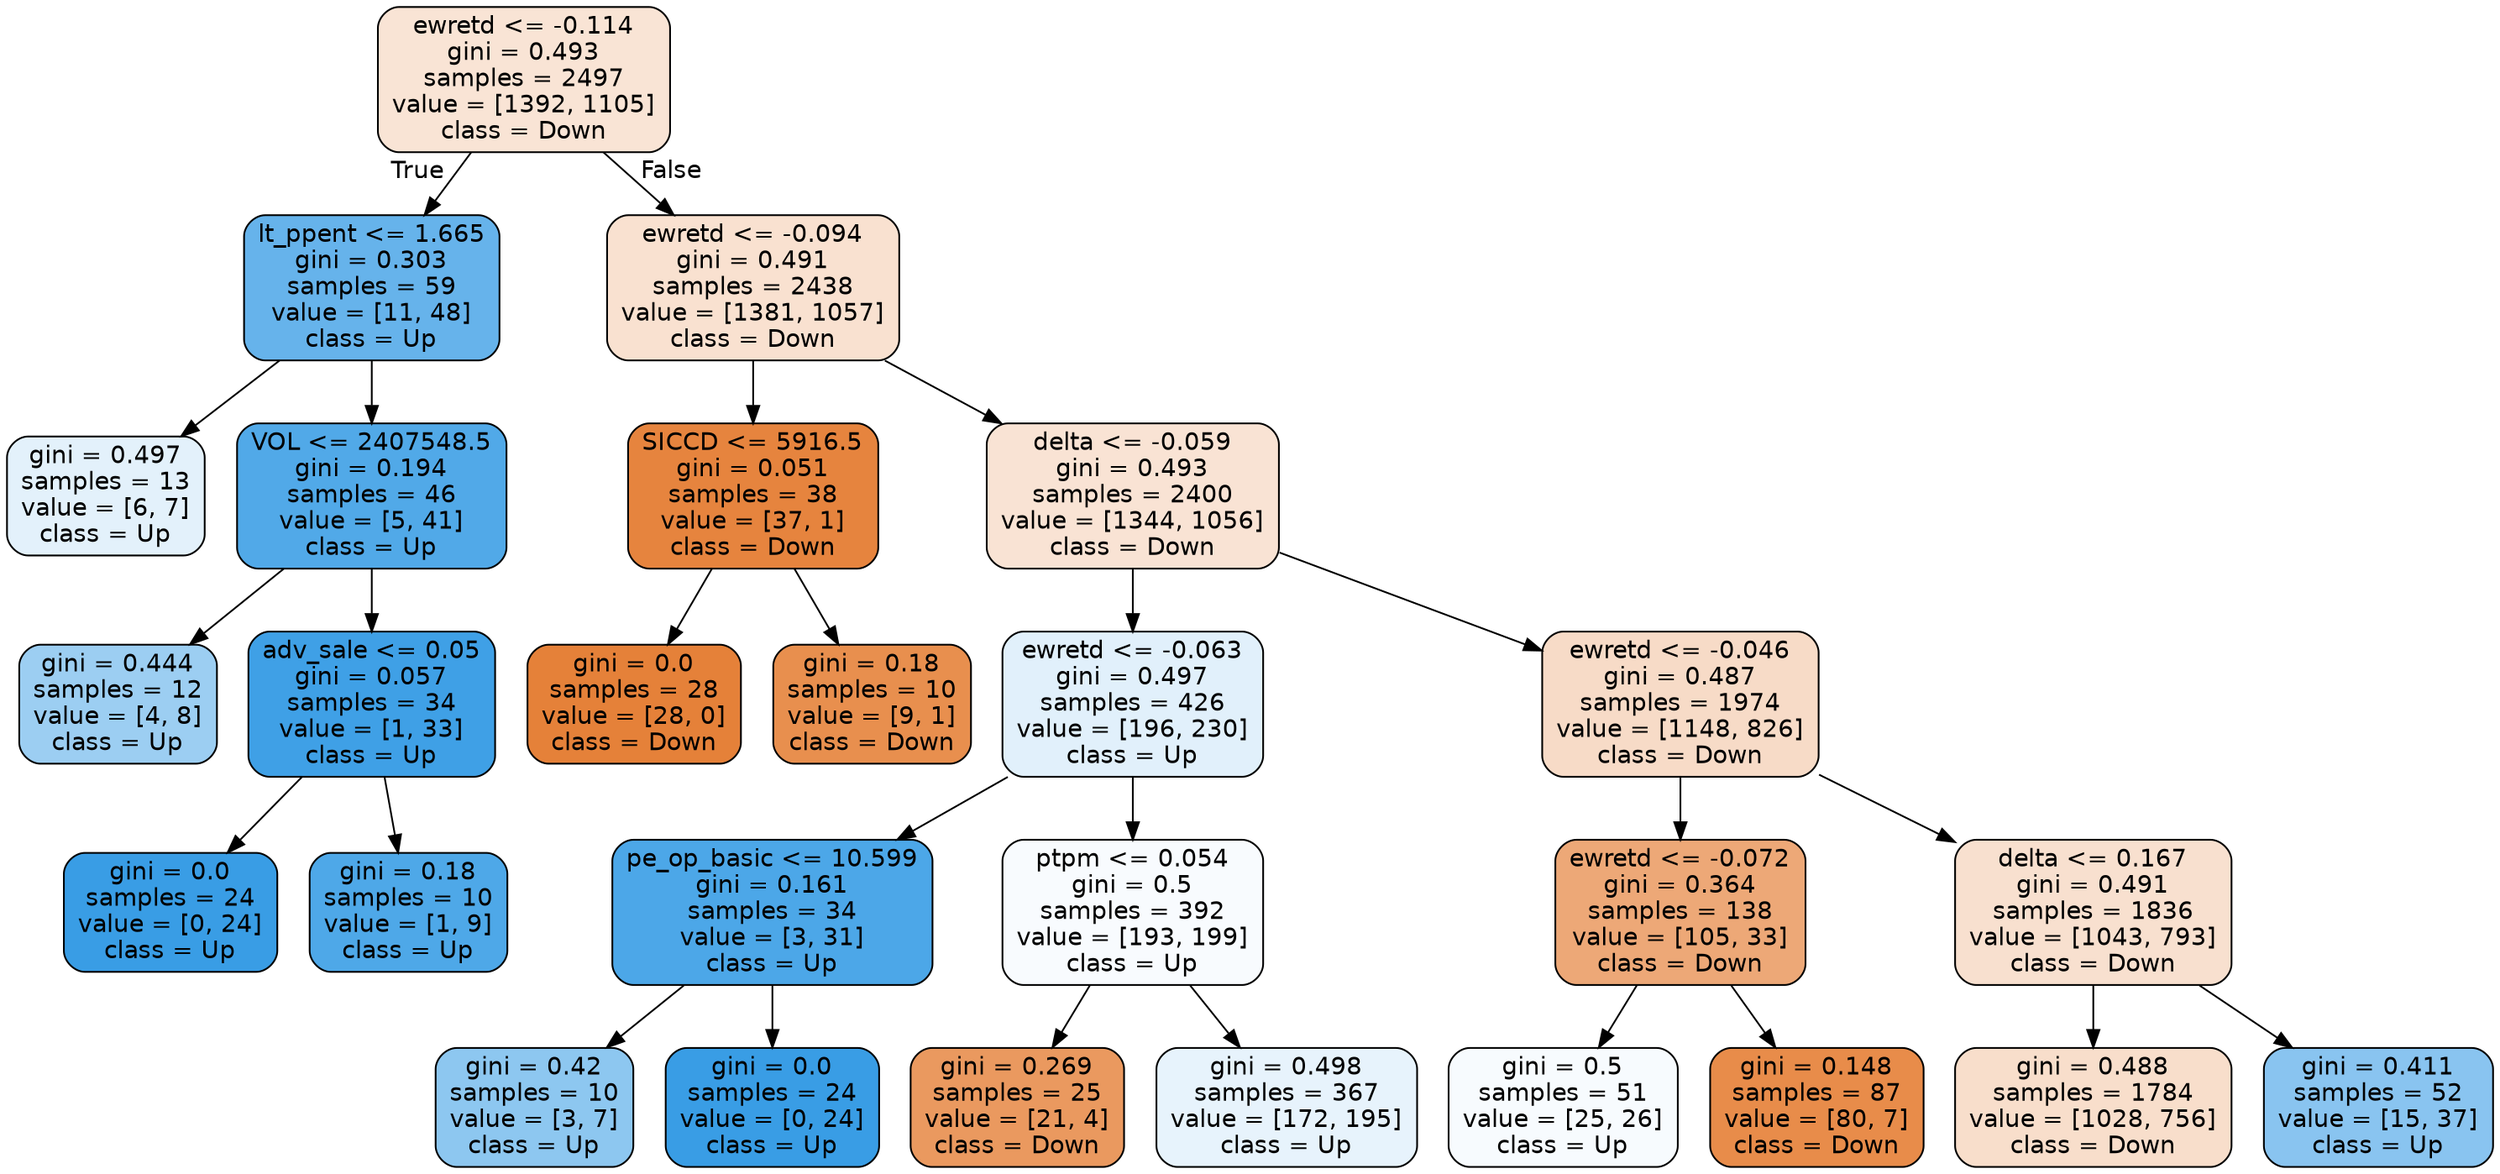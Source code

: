 digraph Tree {
node [shape=box, style="filled, rounded", color="black", fontname=helvetica] ;
edge [fontname=helvetica] ;
0 [label="ewretd <= -0.114\ngini = 0.493\nsamples = 2497\nvalue = [1392, 1105]\nclass = Down", fillcolor="#e5813935"] ;
1 [label="lt_ppent <= 1.665\ngini = 0.303\nsamples = 59\nvalue = [11, 48]\nclass = Up", fillcolor="#399de5c5"] ;
0 -> 1 [labeldistance=2.5, labelangle=45, headlabel="True"] ;
2 [label="gini = 0.497\nsamples = 13\nvalue = [6, 7]\nclass = Up", fillcolor="#399de524"] ;
1 -> 2 ;
3 [label="VOL <= 2407548.5\ngini = 0.194\nsamples = 46\nvalue = [5, 41]\nclass = Up", fillcolor="#399de5e0"] ;
1 -> 3 ;
4 [label="gini = 0.444\nsamples = 12\nvalue = [4, 8]\nclass = Up", fillcolor="#399de57f"] ;
3 -> 4 ;
5 [label="adv_sale <= 0.05\ngini = 0.057\nsamples = 34\nvalue = [1, 33]\nclass = Up", fillcolor="#399de5f7"] ;
3 -> 5 ;
6 [label="gini = 0.0\nsamples = 24\nvalue = [0, 24]\nclass = Up", fillcolor="#399de5ff"] ;
5 -> 6 ;
7 [label="gini = 0.18\nsamples = 10\nvalue = [1, 9]\nclass = Up", fillcolor="#399de5e3"] ;
5 -> 7 ;
8 [label="ewretd <= -0.094\ngini = 0.491\nsamples = 2438\nvalue = [1381, 1057]\nclass = Down", fillcolor="#e581393c"] ;
0 -> 8 [labeldistance=2.5, labelangle=-45, headlabel="False"] ;
9 [label="SICCD <= 5916.5\ngini = 0.051\nsamples = 38\nvalue = [37, 1]\nclass = Down", fillcolor="#e58139f8"] ;
8 -> 9 ;
10 [label="gini = 0.0\nsamples = 28\nvalue = [28, 0]\nclass = Down", fillcolor="#e58139ff"] ;
9 -> 10 ;
11 [label="gini = 0.18\nsamples = 10\nvalue = [9, 1]\nclass = Down", fillcolor="#e58139e3"] ;
9 -> 11 ;
12 [label="delta <= -0.059\ngini = 0.493\nsamples = 2400\nvalue = [1344, 1056]\nclass = Down", fillcolor="#e5813937"] ;
8 -> 12 ;
13 [label="ewretd <= -0.063\ngini = 0.497\nsamples = 426\nvalue = [196, 230]\nclass = Up", fillcolor="#399de526"] ;
12 -> 13 ;
14 [label="pe_op_basic <= 10.599\ngini = 0.161\nsamples = 34\nvalue = [3, 31]\nclass = Up", fillcolor="#399de5e6"] ;
13 -> 14 ;
15 [label="gini = 0.42\nsamples = 10\nvalue = [3, 7]\nclass = Up", fillcolor="#399de592"] ;
14 -> 15 ;
16 [label="gini = 0.0\nsamples = 24\nvalue = [0, 24]\nclass = Up", fillcolor="#399de5ff"] ;
14 -> 16 ;
17 [label="ptpm <= 0.054\ngini = 0.5\nsamples = 392\nvalue = [193, 199]\nclass = Up", fillcolor="#399de508"] ;
13 -> 17 ;
18 [label="gini = 0.269\nsamples = 25\nvalue = [21, 4]\nclass = Down", fillcolor="#e58139ce"] ;
17 -> 18 ;
19 [label="gini = 0.498\nsamples = 367\nvalue = [172, 195]\nclass = Up", fillcolor="#399de51e"] ;
17 -> 19 ;
20 [label="ewretd <= -0.046\ngini = 0.487\nsamples = 1974\nvalue = [1148, 826]\nclass = Down", fillcolor="#e5813948"] ;
12 -> 20 ;
21 [label="ewretd <= -0.072\ngini = 0.364\nsamples = 138\nvalue = [105, 33]\nclass = Down", fillcolor="#e58139af"] ;
20 -> 21 ;
22 [label="gini = 0.5\nsamples = 51\nvalue = [25, 26]\nclass = Up", fillcolor="#399de50a"] ;
21 -> 22 ;
23 [label="gini = 0.148\nsamples = 87\nvalue = [80, 7]\nclass = Down", fillcolor="#e58139e9"] ;
21 -> 23 ;
24 [label="delta <= 0.167\ngini = 0.491\nsamples = 1836\nvalue = [1043, 793]\nclass = Down", fillcolor="#e581393d"] ;
20 -> 24 ;
25 [label="gini = 0.488\nsamples = 1784\nvalue = [1028, 756]\nclass = Down", fillcolor="#e5813943"] ;
24 -> 25 ;
26 [label="gini = 0.411\nsamples = 52\nvalue = [15, 37]\nclass = Up", fillcolor="#399de598"] ;
24 -> 26 ;
}